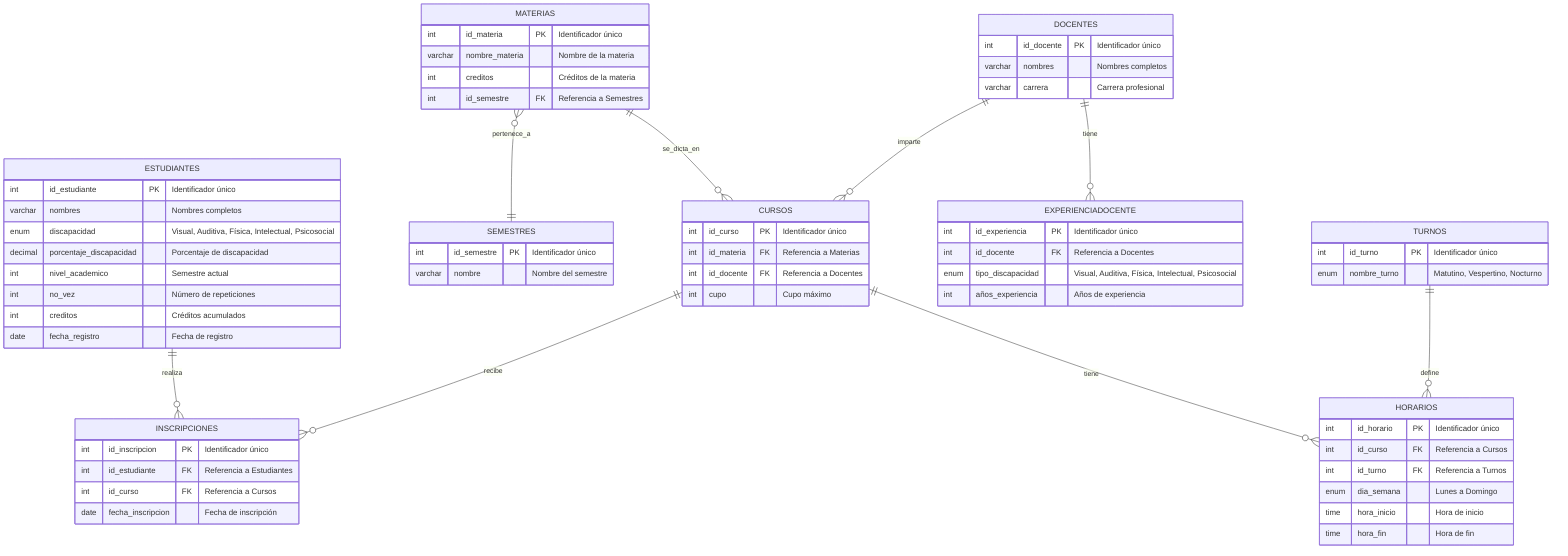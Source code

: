 erDiagram
    ESTUDIANTES {
        int id_estudiante PK "Identificador único"
        varchar nombres "Nombres completos"
        enum discapacidad "Visual, Auditiva, Física, Intelectual, Psicosocial"
        decimal porcentaje_discapacidad "Porcentaje de discapacidad"
        int nivel_academico "Semestre actual"
        int no_vez "Número de repeticiones"
        int creditos "Créditos acumulados"
        date fecha_registro "Fecha de registro"
    }

    DOCENTES {
        int id_docente PK "Identificador único"
        varchar nombres "Nombres completos"
        varchar carrera "Carrera profesional"
    }

    EXPERIENCIADOCENTE {
        int id_experiencia PK "Identificador único"
        int id_docente FK "Referencia a Docentes"
        enum tipo_discapacidad "Visual, Auditiva, Física, Intelectual, Psicosocial"
        int años_experiencia "Años de experiencia"
    }

    MATERIAS {
        int id_materia PK "Identificador único"
        varchar nombre_materia "Nombre de la materia"
        int creditos "Créditos de la materia"
        int id_semestre FK "Referencia a Semestres"
    }

    SEMESTRES {
        int id_semestre PK "Identificador único"
        varchar nombre "Nombre del semestre"
    }

    CURSOS {
        int id_curso PK "Identificador único"
        int id_materia FK "Referencia a Materias"
        int id_docente FK "Referencia a Docentes"
        int cupo "Cupo máximo"
    }

    TURNOS {
        int id_turno PK "Identificador único"
        enum nombre_turno "Matutino, Vespertino, Nocturno"
    }

    HORARIOS {
        int id_horario PK "Identificador único"
        int id_curso FK "Referencia a Cursos"
        int id_turno FK "Referencia a Turnos"
        enum dia_semana "Lunes a Domingo"
        time hora_inicio "Hora de inicio"
        time hora_fin "Hora de fin"
    }

    INSCRIPCIONES {
        int id_inscripcion PK "Identificador único"
        int id_estudiante FK "Referencia a Estudiantes"
        int id_curso FK "Referencia a Cursos"
        date fecha_inscripcion "Fecha de inscripción"
    }

    %% Relaciones
    DOCENTES ||--o{ EXPERIENCIADOCENTE : "tiene"
    DOCENTES ||--o{ CURSOS : "imparte"
    MATERIAS ||--o{ CURSOS : "se_dicta_en"
    MATERIAS }o--|| SEMESTRES : "pertenece_a"
    CURSOS ||--o{ HORARIOS : "tiene"
    TURNOS ||--o{ HORARIOS : "define"
    CURSOS ||--o{ INSCRIPCIONES : "recibe"
    ESTUDIANTES ||--o{ INSCRIPCIONES : "realiza"